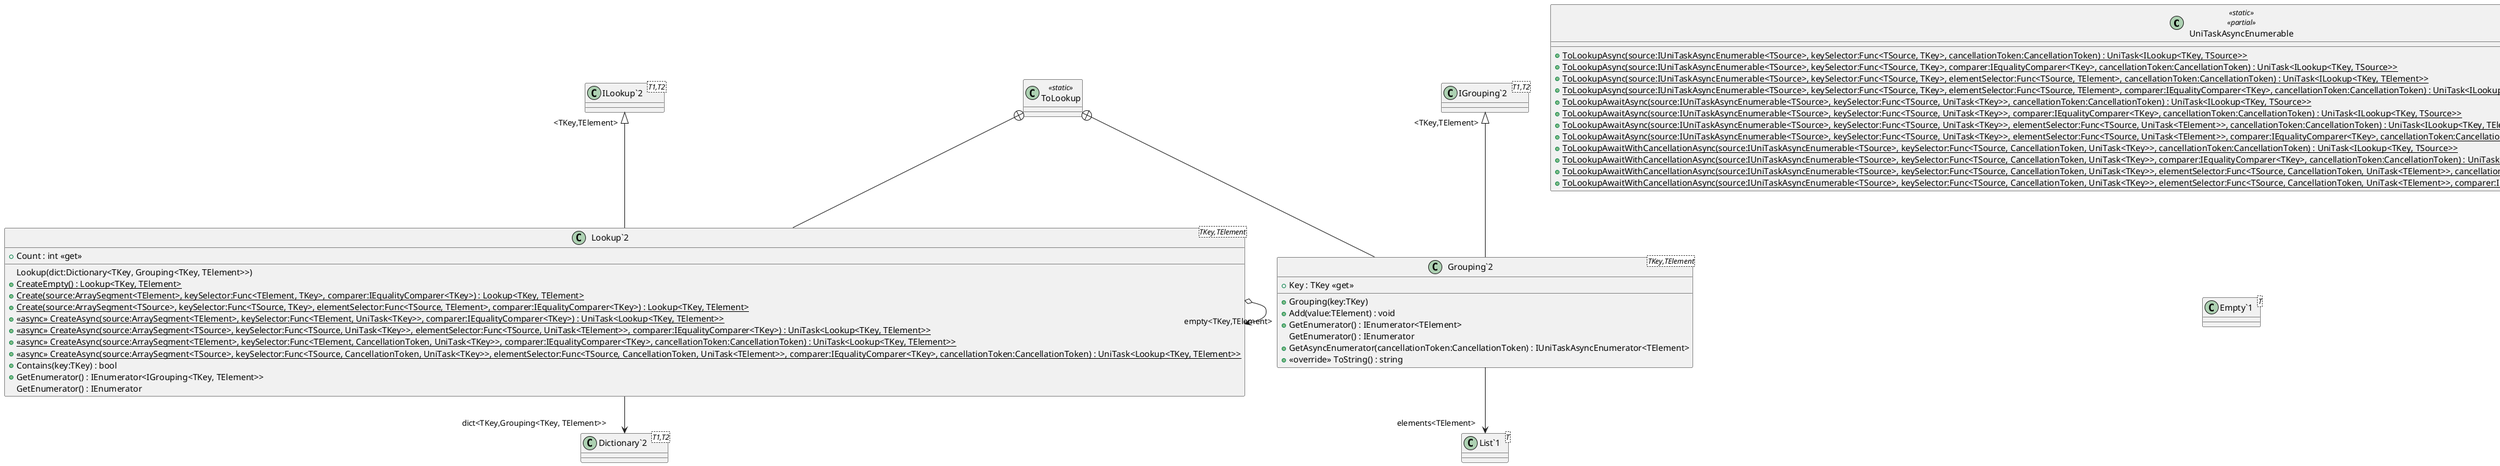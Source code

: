 @startuml
class UniTaskAsyncEnumerable <<static>> <<partial>> {
    + {static} ToLookupAsync(source:IUniTaskAsyncEnumerable<TSource>, keySelector:Func<TSource, TKey>, cancellationToken:CancellationToken) : UniTask<ILookup<TKey, TSource>>
    + {static} ToLookupAsync(source:IUniTaskAsyncEnumerable<TSource>, keySelector:Func<TSource, TKey>, comparer:IEqualityComparer<TKey>, cancellationToken:CancellationToken) : UniTask<ILookup<TKey, TSource>>
    + {static} ToLookupAsync(source:IUniTaskAsyncEnumerable<TSource>, keySelector:Func<TSource, TKey>, elementSelector:Func<TSource, TElement>, cancellationToken:CancellationToken) : UniTask<ILookup<TKey, TElement>>
    + {static} ToLookupAsync(source:IUniTaskAsyncEnumerable<TSource>, keySelector:Func<TSource, TKey>, elementSelector:Func<TSource, TElement>, comparer:IEqualityComparer<TKey>, cancellationToken:CancellationToken) : UniTask<ILookup<TKey, TElement>>
    + {static} ToLookupAwaitAsync(source:IUniTaskAsyncEnumerable<TSource>, keySelector:Func<TSource, UniTask<TKey>>, cancellationToken:CancellationToken) : UniTask<ILookup<TKey, TSource>>
    + {static} ToLookupAwaitAsync(source:IUniTaskAsyncEnumerable<TSource>, keySelector:Func<TSource, UniTask<TKey>>, comparer:IEqualityComparer<TKey>, cancellationToken:CancellationToken) : UniTask<ILookup<TKey, TSource>>
    + {static} ToLookupAwaitAsync(source:IUniTaskAsyncEnumerable<TSource>, keySelector:Func<TSource, UniTask<TKey>>, elementSelector:Func<TSource, UniTask<TElement>>, cancellationToken:CancellationToken) : UniTask<ILookup<TKey, TElement>>
    + {static} ToLookupAwaitAsync(source:IUniTaskAsyncEnumerable<TSource>, keySelector:Func<TSource, UniTask<TKey>>, elementSelector:Func<TSource, UniTask<TElement>>, comparer:IEqualityComparer<TKey>, cancellationToken:CancellationToken) : UniTask<ILookup<TKey, TElement>>
    + {static} ToLookupAwaitWithCancellationAsync(source:IUniTaskAsyncEnumerable<TSource>, keySelector:Func<TSource, CancellationToken, UniTask<TKey>>, cancellationToken:CancellationToken) : UniTask<ILookup<TKey, TSource>>
    + {static} ToLookupAwaitWithCancellationAsync(source:IUniTaskAsyncEnumerable<TSource>, keySelector:Func<TSource, CancellationToken, UniTask<TKey>>, comparer:IEqualityComparer<TKey>, cancellationToken:CancellationToken) : UniTask<ILookup<TKey, TSource>>
    + {static} ToLookupAwaitWithCancellationAsync(source:IUniTaskAsyncEnumerable<TSource>, keySelector:Func<TSource, CancellationToken, UniTask<TKey>>, elementSelector:Func<TSource, CancellationToken, UniTask<TElement>>, cancellationToken:CancellationToken) : UniTask<ILookup<TKey, TElement>>
    + {static} ToLookupAwaitWithCancellationAsync(source:IUniTaskAsyncEnumerable<TSource>, keySelector:Func<TSource, CancellationToken, UniTask<TKey>>, elementSelector:Func<TSource, CancellationToken, UniTask<TElement>>, comparer:IEqualityComparer<TKey>, cancellationToken:CancellationToken) : UniTask<ILookup<TKey, TElement>>
}
class ToLookup <<static>> {
}
class "Lookup`2"<TKey,TElement> {
    Lookup(dict:Dictionary<TKey, Grouping<TKey, TElement>>)
    + {static} CreateEmpty() : Lookup<TKey, TElement>
    + {static} Create(source:ArraySegment<TElement>, keySelector:Func<TElement, TKey>, comparer:IEqualityComparer<TKey>) : Lookup<TKey, TElement>
    + {static} Create(source:ArraySegment<TSource>, keySelector:Func<TSource, TKey>, elementSelector:Func<TSource, TElement>, comparer:IEqualityComparer<TKey>) : Lookup<TKey, TElement>
    + {static} <<async>> CreateAsync(source:ArraySegment<TElement>, keySelector:Func<TElement, UniTask<TKey>>, comparer:IEqualityComparer<TKey>) : UniTask<Lookup<TKey, TElement>>
    + {static} <<async>> CreateAsync(source:ArraySegment<TSource>, keySelector:Func<TSource, UniTask<TKey>>, elementSelector:Func<TSource, UniTask<TElement>>, comparer:IEqualityComparer<TKey>) : UniTask<Lookup<TKey, TElement>>
    + {static} <<async>> CreateAsync(source:ArraySegment<TElement>, keySelector:Func<TElement, CancellationToken, UniTask<TKey>>, comparer:IEqualityComparer<TKey>, cancellationToken:CancellationToken) : UniTask<Lookup<TKey, TElement>>
    + {static} <<async>> CreateAsync(source:ArraySegment<TSource>, keySelector:Func<TSource, CancellationToken, UniTask<TKey>>, elementSelector:Func<TSource, CancellationToken, UniTask<TElement>>, comparer:IEqualityComparer<TKey>, cancellationToken:CancellationToken) : UniTask<Lookup<TKey, TElement>>
    + Count : int <<get>>
    + Contains(key:TKey) : bool
    + GetEnumerator() : IEnumerator<IGrouping<TKey, TElement>>
    GetEnumerator() : IEnumerator
}
class "Grouping`2"<TKey,TElement> {
    + Key : TKey <<get>>
    + Grouping(key:TKey)
    + Add(value:TElement) : void
    + GetEnumerator() : IEnumerator<TElement>
    GetEnumerator() : IEnumerator
    + GetAsyncEnumerator(cancellationToken:CancellationToken) : IUniTaskAsyncEnumerator<TElement>
    + <<override>> ToString() : string
}
class "ILookup`2"<T1,T2> {
}
class "Dictionary`2"<T1,T2> {
}
class "IEnumerable`1"<T> {
}
class "Empty`1"<T> {
}
class "IGrouping`2"<T1,T2> {
}
class "List`1"<T> {
}
ToLookup +-- "Lookup`2"
"ILookup`2" "<TKey,TElement>" <|-- "Lookup`2"
"Lookup`2" o-> "empty<TKey,TElement>" "Lookup`2"
"Lookup`2" --> "dict<TKey,Grouping<TKey, TElement>>" "Dictionary`2"
ToLookup +-- "Grouping`2"
"IGrouping`2" "<TKey,TElement>" <|-- "Grouping`2"
"Grouping`2" --> "elements<TElement>" "List`1"
@enduml
